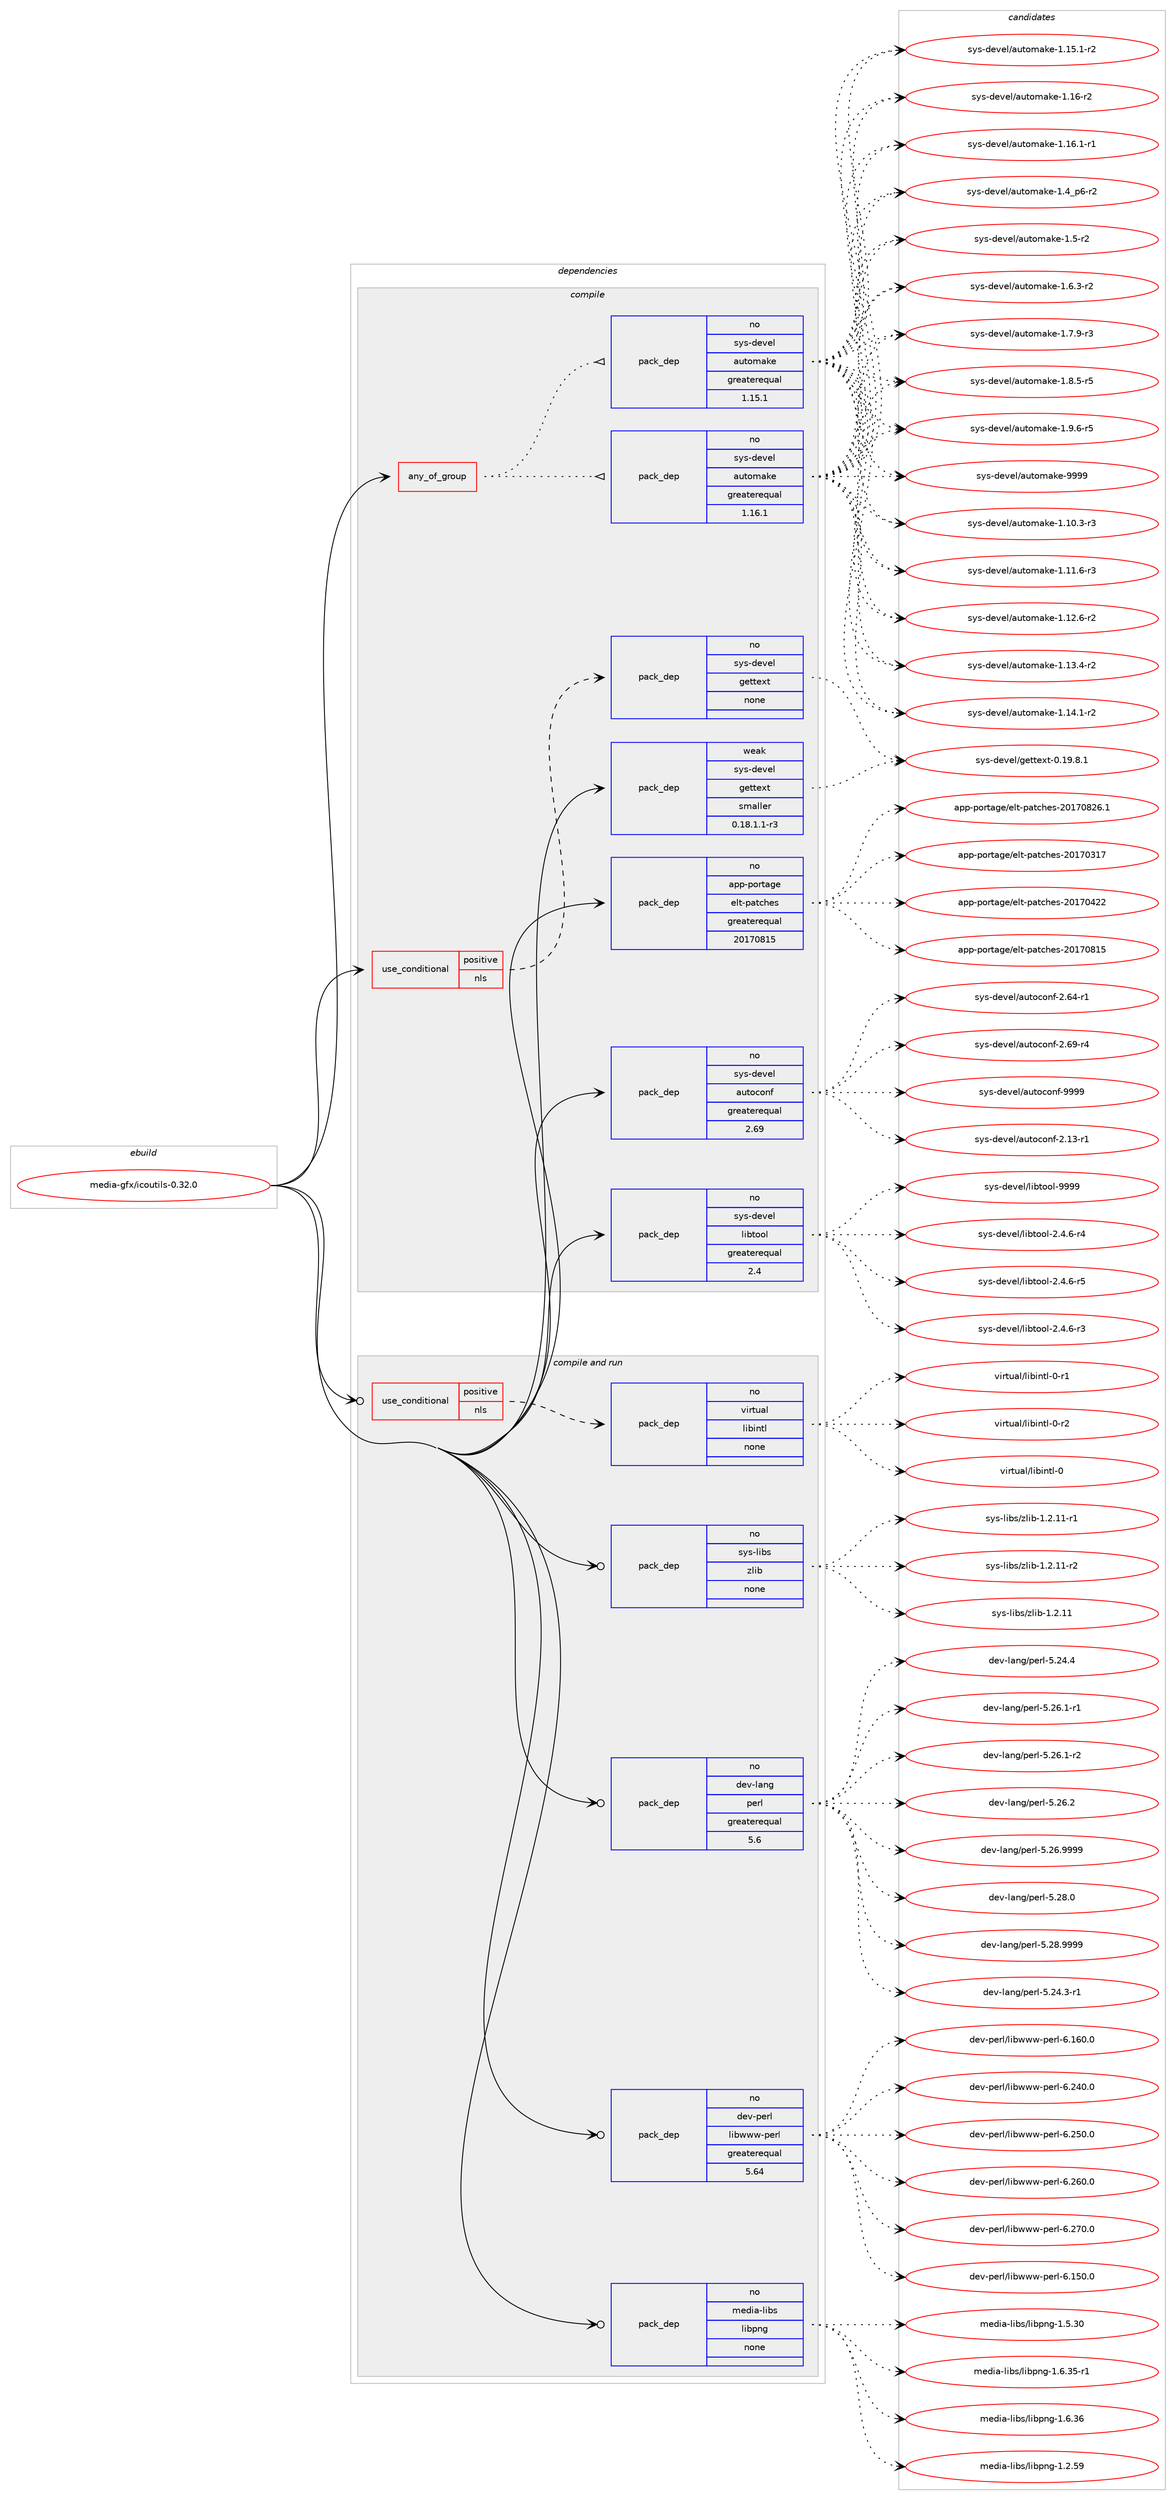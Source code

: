 digraph prolog {

# *************
# Graph options
# *************

newrank=true;
concentrate=true;
compound=true;
graph [rankdir=LR,fontname=Helvetica,fontsize=10,ranksep=1.5];#, ranksep=2.5, nodesep=0.2];
edge  [arrowhead=vee];
node  [fontname=Helvetica,fontsize=10];

# **********
# The ebuild
# **********

subgraph cluster_leftcol {
color=gray;
rank=same;
label=<<i>ebuild</i>>;
id [label="media-gfx/icoutils-0.32.0", color=red, width=4, href="../media-gfx/icoutils-0.32.0.svg"];
}

# ****************
# The dependencies
# ****************

subgraph cluster_midcol {
color=gray;
label=<<i>dependencies</i>>;
subgraph cluster_compile {
fillcolor="#eeeeee";
style=filled;
label=<<i>compile</i>>;
subgraph any24903 {
dependency1605378 [label=<<TABLE BORDER="0" CELLBORDER="1" CELLSPACING="0" CELLPADDING="4"><TR><TD CELLPADDING="10">any_of_group</TD></TR></TABLE>>, shape=none, color=red];subgraph pack1146917 {
dependency1605379 [label=<<TABLE BORDER="0" CELLBORDER="1" CELLSPACING="0" CELLPADDING="4" WIDTH="220"><TR><TD ROWSPAN="6" CELLPADDING="30">pack_dep</TD></TR><TR><TD WIDTH="110">no</TD></TR><TR><TD>sys-devel</TD></TR><TR><TD>automake</TD></TR><TR><TD>greaterequal</TD></TR><TR><TD>1.16.1</TD></TR></TABLE>>, shape=none, color=blue];
}
dependency1605378:e -> dependency1605379:w [weight=20,style="dotted",arrowhead="oinv"];
subgraph pack1146918 {
dependency1605380 [label=<<TABLE BORDER="0" CELLBORDER="1" CELLSPACING="0" CELLPADDING="4" WIDTH="220"><TR><TD ROWSPAN="6" CELLPADDING="30">pack_dep</TD></TR><TR><TD WIDTH="110">no</TD></TR><TR><TD>sys-devel</TD></TR><TR><TD>automake</TD></TR><TR><TD>greaterequal</TD></TR><TR><TD>1.15.1</TD></TR></TABLE>>, shape=none, color=blue];
}
dependency1605378:e -> dependency1605380:w [weight=20,style="dotted",arrowhead="oinv"];
}
id:e -> dependency1605378:w [weight=20,style="solid",arrowhead="vee"];
subgraph cond432867 {
dependency1605381 [label=<<TABLE BORDER="0" CELLBORDER="1" CELLSPACING="0" CELLPADDING="4"><TR><TD ROWSPAN="3" CELLPADDING="10">use_conditional</TD></TR><TR><TD>positive</TD></TR><TR><TD>nls</TD></TR></TABLE>>, shape=none, color=red];
subgraph pack1146919 {
dependency1605382 [label=<<TABLE BORDER="0" CELLBORDER="1" CELLSPACING="0" CELLPADDING="4" WIDTH="220"><TR><TD ROWSPAN="6" CELLPADDING="30">pack_dep</TD></TR><TR><TD WIDTH="110">no</TD></TR><TR><TD>sys-devel</TD></TR><TR><TD>gettext</TD></TR><TR><TD>none</TD></TR><TR><TD></TD></TR></TABLE>>, shape=none, color=blue];
}
dependency1605381:e -> dependency1605382:w [weight=20,style="dashed",arrowhead="vee"];
}
id:e -> dependency1605381:w [weight=20,style="solid",arrowhead="vee"];
subgraph pack1146920 {
dependency1605383 [label=<<TABLE BORDER="0" CELLBORDER="1" CELLSPACING="0" CELLPADDING="4" WIDTH="220"><TR><TD ROWSPAN="6" CELLPADDING="30">pack_dep</TD></TR><TR><TD WIDTH="110">no</TD></TR><TR><TD>app-portage</TD></TR><TR><TD>elt-patches</TD></TR><TR><TD>greaterequal</TD></TR><TR><TD>20170815</TD></TR></TABLE>>, shape=none, color=blue];
}
id:e -> dependency1605383:w [weight=20,style="solid",arrowhead="vee"];
subgraph pack1146921 {
dependency1605384 [label=<<TABLE BORDER="0" CELLBORDER="1" CELLSPACING="0" CELLPADDING="4" WIDTH="220"><TR><TD ROWSPAN="6" CELLPADDING="30">pack_dep</TD></TR><TR><TD WIDTH="110">no</TD></TR><TR><TD>sys-devel</TD></TR><TR><TD>autoconf</TD></TR><TR><TD>greaterequal</TD></TR><TR><TD>2.69</TD></TR></TABLE>>, shape=none, color=blue];
}
id:e -> dependency1605384:w [weight=20,style="solid",arrowhead="vee"];
subgraph pack1146922 {
dependency1605385 [label=<<TABLE BORDER="0" CELLBORDER="1" CELLSPACING="0" CELLPADDING="4" WIDTH="220"><TR><TD ROWSPAN="6" CELLPADDING="30">pack_dep</TD></TR><TR><TD WIDTH="110">no</TD></TR><TR><TD>sys-devel</TD></TR><TR><TD>libtool</TD></TR><TR><TD>greaterequal</TD></TR><TR><TD>2.4</TD></TR></TABLE>>, shape=none, color=blue];
}
id:e -> dependency1605385:w [weight=20,style="solid",arrowhead="vee"];
subgraph pack1146923 {
dependency1605386 [label=<<TABLE BORDER="0" CELLBORDER="1" CELLSPACING="0" CELLPADDING="4" WIDTH="220"><TR><TD ROWSPAN="6" CELLPADDING="30">pack_dep</TD></TR><TR><TD WIDTH="110">weak</TD></TR><TR><TD>sys-devel</TD></TR><TR><TD>gettext</TD></TR><TR><TD>smaller</TD></TR><TR><TD>0.18.1.1-r3</TD></TR></TABLE>>, shape=none, color=blue];
}
id:e -> dependency1605386:w [weight=20,style="solid",arrowhead="vee"];
}
subgraph cluster_compileandrun {
fillcolor="#eeeeee";
style=filled;
label=<<i>compile and run</i>>;
subgraph cond432868 {
dependency1605387 [label=<<TABLE BORDER="0" CELLBORDER="1" CELLSPACING="0" CELLPADDING="4"><TR><TD ROWSPAN="3" CELLPADDING="10">use_conditional</TD></TR><TR><TD>positive</TD></TR><TR><TD>nls</TD></TR></TABLE>>, shape=none, color=red];
subgraph pack1146924 {
dependency1605388 [label=<<TABLE BORDER="0" CELLBORDER="1" CELLSPACING="0" CELLPADDING="4" WIDTH="220"><TR><TD ROWSPAN="6" CELLPADDING="30">pack_dep</TD></TR><TR><TD WIDTH="110">no</TD></TR><TR><TD>virtual</TD></TR><TR><TD>libintl</TD></TR><TR><TD>none</TD></TR><TR><TD></TD></TR></TABLE>>, shape=none, color=blue];
}
dependency1605387:e -> dependency1605388:w [weight=20,style="dashed",arrowhead="vee"];
}
id:e -> dependency1605387:w [weight=20,style="solid",arrowhead="odotvee"];
subgraph pack1146925 {
dependency1605389 [label=<<TABLE BORDER="0" CELLBORDER="1" CELLSPACING="0" CELLPADDING="4" WIDTH="220"><TR><TD ROWSPAN="6" CELLPADDING="30">pack_dep</TD></TR><TR><TD WIDTH="110">no</TD></TR><TR><TD>dev-lang</TD></TR><TR><TD>perl</TD></TR><TR><TD>greaterequal</TD></TR><TR><TD>5.6</TD></TR></TABLE>>, shape=none, color=blue];
}
id:e -> dependency1605389:w [weight=20,style="solid",arrowhead="odotvee"];
subgraph pack1146926 {
dependency1605390 [label=<<TABLE BORDER="0" CELLBORDER="1" CELLSPACING="0" CELLPADDING="4" WIDTH="220"><TR><TD ROWSPAN="6" CELLPADDING="30">pack_dep</TD></TR><TR><TD WIDTH="110">no</TD></TR><TR><TD>dev-perl</TD></TR><TR><TD>libwww-perl</TD></TR><TR><TD>greaterequal</TD></TR><TR><TD>5.64</TD></TR></TABLE>>, shape=none, color=blue];
}
id:e -> dependency1605390:w [weight=20,style="solid",arrowhead="odotvee"];
subgraph pack1146927 {
dependency1605391 [label=<<TABLE BORDER="0" CELLBORDER="1" CELLSPACING="0" CELLPADDING="4" WIDTH="220"><TR><TD ROWSPAN="6" CELLPADDING="30">pack_dep</TD></TR><TR><TD WIDTH="110">no</TD></TR><TR><TD>media-libs</TD></TR><TR><TD>libpng</TD></TR><TR><TD>none</TD></TR><TR><TD></TD></TR></TABLE>>, shape=none, color=blue];
}
id:e -> dependency1605391:w [weight=20,style="solid",arrowhead="odotvee"];
subgraph pack1146928 {
dependency1605392 [label=<<TABLE BORDER="0" CELLBORDER="1" CELLSPACING="0" CELLPADDING="4" WIDTH="220"><TR><TD ROWSPAN="6" CELLPADDING="30">pack_dep</TD></TR><TR><TD WIDTH="110">no</TD></TR><TR><TD>sys-libs</TD></TR><TR><TD>zlib</TD></TR><TR><TD>none</TD></TR><TR><TD></TD></TR></TABLE>>, shape=none, color=blue];
}
id:e -> dependency1605392:w [weight=20,style="solid",arrowhead="odotvee"];
}
subgraph cluster_run {
fillcolor="#eeeeee";
style=filled;
label=<<i>run</i>>;
}
}

# **************
# The candidates
# **************

subgraph cluster_choices {
rank=same;
color=gray;
label=<<i>candidates</i>>;

subgraph choice1146917 {
color=black;
nodesep=1;
choice11512111545100101118101108479711711611110997107101454946494846514511451 [label="sys-devel/automake-1.10.3-r3", color=red, width=4,href="../sys-devel/automake-1.10.3-r3.svg"];
choice11512111545100101118101108479711711611110997107101454946494946544511451 [label="sys-devel/automake-1.11.6-r3", color=red, width=4,href="../sys-devel/automake-1.11.6-r3.svg"];
choice11512111545100101118101108479711711611110997107101454946495046544511450 [label="sys-devel/automake-1.12.6-r2", color=red, width=4,href="../sys-devel/automake-1.12.6-r2.svg"];
choice11512111545100101118101108479711711611110997107101454946495146524511450 [label="sys-devel/automake-1.13.4-r2", color=red, width=4,href="../sys-devel/automake-1.13.4-r2.svg"];
choice11512111545100101118101108479711711611110997107101454946495246494511450 [label="sys-devel/automake-1.14.1-r2", color=red, width=4,href="../sys-devel/automake-1.14.1-r2.svg"];
choice11512111545100101118101108479711711611110997107101454946495346494511450 [label="sys-devel/automake-1.15.1-r2", color=red, width=4,href="../sys-devel/automake-1.15.1-r2.svg"];
choice1151211154510010111810110847971171161111099710710145494649544511450 [label="sys-devel/automake-1.16-r2", color=red, width=4,href="../sys-devel/automake-1.16-r2.svg"];
choice11512111545100101118101108479711711611110997107101454946495446494511449 [label="sys-devel/automake-1.16.1-r1", color=red, width=4,href="../sys-devel/automake-1.16.1-r1.svg"];
choice115121115451001011181011084797117116111109971071014549465295112544511450 [label="sys-devel/automake-1.4_p6-r2", color=red, width=4,href="../sys-devel/automake-1.4_p6-r2.svg"];
choice11512111545100101118101108479711711611110997107101454946534511450 [label="sys-devel/automake-1.5-r2", color=red, width=4,href="../sys-devel/automake-1.5-r2.svg"];
choice115121115451001011181011084797117116111109971071014549465446514511450 [label="sys-devel/automake-1.6.3-r2", color=red, width=4,href="../sys-devel/automake-1.6.3-r2.svg"];
choice115121115451001011181011084797117116111109971071014549465546574511451 [label="sys-devel/automake-1.7.9-r3", color=red, width=4,href="../sys-devel/automake-1.7.9-r3.svg"];
choice115121115451001011181011084797117116111109971071014549465646534511453 [label="sys-devel/automake-1.8.5-r5", color=red, width=4,href="../sys-devel/automake-1.8.5-r5.svg"];
choice115121115451001011181011084797117116111109971071014549465746544511453 [label="sys-devel/automake-1.9.6-r5", color=red, width=4,href="../sys-devel/automake-1.9.6-r5.svg"];
choice115121115451001011181011084797117116111109971071014557575757 [label="sys-devel/automake-9999", color=red, width=4,href="../sys-devel/automake-9999.svg"];
dependency1605379:e -> choice11512111545100101118101108479711711611110997107101454946494846514511451:w [style=dotted,weight="100"];
dependency1605379:e -> choice11512111545100101118101108479711711611110997107101454946494946544511451:w [style=dotted,weight="100"];
dependency1605379:e -> choice11512111545100101118101108479711711611110997107101454946495046544511450:w [style=dotted,weight="100"];
dependency1605379:e -> choice11512111545100101118101108479711711611110997107101454946495146524511450:w [style=dotted,weight="100"];
dependency1605379:e -> choice11512111545100101118101108479711711611110997107101454946495246494511450:w [style=dotted,weight="100"];
dependency1605379:e -> choice11512111545100101118101108479711711611110997107101454946495346494511450:w [style=dotted,weight="100"];
dependency1605379:e -> choice1151211154510010111810110847971171161111099710710145494649544511450:w [style=dotted,weight="100"];
dependency1605379:e -> choice11512111545100101118101108479711711611110997107101454946495446494511449:w [style=dotted,weight="100"];
dependency1605379:e -> choice115121115451001011181011084797117116111109971071014549465295112544511450:w [style=dotted,weight="100"];
dependency1605379:e -> choice11512111545100101118101108479711711611110997107101454946534511450:w [style=dotted,weight="100"];
dependency1605379:e -> choice115121115451001011181011084797117116111109971071014549465446514511450:w [style=dotted,weight="100"];
dependency1605379:e -> choice115121115451001011181011084797117116111109971071014549465546574511451:w [style=dotted,weight="100"];
dependency1605379:e -> choice115121115451001011181011084797117116111109971071014549465646534511453:w [style=dotted,weight="100"];
dependency1605379:e -> choice115121115451001011181011084797117116111109971071014549465746544511453:w [style=dotted,weight="100"];
dependency1605379:e -> choice115121115451001011181011084797117116111109971071014557575757:w [style=dotted,weight="100"];
}
subgraph choice1146918 {
color=black;
nodesep=1;
choice11512111545100101118101108479711711611110997107101454946494846514511451 [label="sys-devel/automake-1.10.3-r3", color=red, width=4,href="../sys-devel/automake-1.10.3-r3.svg"];
choice11512111545100101118101108479711711611110997107101454946494946544511451 [label="sys-devel/automake-1.11.6-r3", color=red, width=4,href="../sys-devel/automake-1.11.6-r3.svg"];
choice11512111545100101118101108479711711611110997107101454946495046544511450 [label="sys-devel/automake-1.12.6-r2", color=red, width=4,href="../sys-devel/automake-1.12.6-r2.svg"];
choice11512111545100101118101108479711711611110997107101454946495146524511450 [label="sys-devel/automake-1.13.4-r2", color=red, width=4,href="../sys-devel/automake-1.13.4-r2.svg"];
choice11512111545100101118101108479711711611110997107101454946495246494511450 [label="sys-devel/automake-1.14.1-r2", color=red, width=4,href="../sys-devel/automake-1.14.1-r2.svg"];
choice11512111545100101118101108479711711611110997107101454946495346494511450 [label="sys-devel/automake-1.15.1-r2", color=red, width=4,href="../sys-devel/automake-1.15.1-r2.svg"];
choice1151211154510010111810110847971171161111099710710145494649544511450 [label="sys-devel/automake-1.16-r2", color=red, width=4,href="../sys-devel/automake-1.16-r2.svg"];
choice11512111545100101118101108479711711611110997107101454946495446494511449 [label="sys-devel/automake-1.16.1-r1", color=red, width=4,href="../sys-devel/automake-1.16.1-r1.svg"];
choice115121115451001011181011084797117116111109971071014549465295112544511450 [label="sys-devel/automake-1.4_p6-r2", color=red, width=4,href="../sys-devel/automake-1.4_p6-r2.svg"];
choice11512111545100101118101108479711711611110997107101454946534511450 [label="sys-devel/automake-1.5-r2", color=red, width=4,href="../sys-devel/automake-1.5-r2.svg"];
choice115121115451001011181011084797117116111109971071014549465446514511450 [label="sys-devel/automake-1.6.3-r2", color=red, width=4,href="../sys-devel/automake-1.6.3-r2.svg"];
choice115121115451001011181011084797117116111109971071014549465546574511451 [label="sys-devel/automake-1.7.9-r3", color=red, width=4,href="../sys-devel/automake-1.7.9-r3.svg"];
choice115121115451001011181011084797117116111109971071014549465646534511453 [label="sys-devel/automake-1.8.5-r5", color=red, width=4,href="../sys-devel/automake-1.8.5-r5.svg"];
choice115121115451001011181011084797117116111109971071014549465746544511453 [label="sys-devel/automake-1.9.6-r5", color=red, width=4,href="../sys-devel/automake-1.9.6-r5.svg"];
choice115121115451001011181011084797117116111109971071014557575757 [label="sys-devel/automake-9999", color=red, width=4,href="../sys-devel/automake-9999.svg"];
dependency1605380:e -> choice11512111545100101118101108479711711611110997107101454946494846514511451:w [style=dotted,weight="100"];
dependency1605380:e -> choice11512111545100101118101108479711711611110997107101454946494946544511451:w [style=dotted,weight="100"];
dependency1605380:e -> choice11512111545100101118101108479711711611110997107101454946495046544511450:w [style=dotted,weight="100"];
dependency1605380:e -> choice11512111545100101118101108479711711611110997107101454946495146524511450:w [style=dotted,weight="100"];
dependency1605380:e -> choice11512111545100101118101108479711711611110997107101454946495246494511450:w [style=dotted,weight="100"];
dependency1605380:e -> choice11512111545100101118101108479711711611110997107101454946495346494511450:w [style=dotted,weight="100"];
dependency1605380:e -> choice1151211154510010111810110847971171161111099710710145494649544511450:w [style=dotted,weight="100"];
dependency1605380:e -> choice11512111545100101118101108479711711611110997107101454946495446494511449:w [style=dotted,weight="100"];
dependency1605380:e -> choice115121115451001011181011084797117116111109971071014549465295112544511450:w [style=dotted,weight="100"];
dependency1605380:e -> choice11512111545100101118101108479711711611110997107101454946534511450:w [style=dotted,weight="100"];
dependency1605380:e -> choice115121115451001011181011084797117116111109971071014549465446514511450:w [style=dotted,weight="100"];
dependency1605380:e -> choice115121115451001011181011084797117116111109971071014549465546574511451:w [style=dotted,weight="100"];
dependency1605380:e -> choice115121115451001011181011084797117116111109971071014549465646534511453:w [style=dotted,weight="100"];
dependency1605380:e -> choice115121115451001011181011084797117116111109971071014549465746544511453:w [style=dotted,weight="100"];
dependency1605380:e -> choice115121115451001011181011084797117116111109971071014557575757:w [style=dotted,weight="100"];
}
subgraph choice1146919 {
color=black;
nodesep=1;
choice1151211154510010111810110847103101116116101120116454846495746564649 [label="sys-devel/gettext-0.19.8.1", color=red, width=4,href="../sys-devel/gettext-0.19.8.1.svg"];
dependency1605382:e -> choice1151211154510010111810110847103101116116101120116454846495746564649:w [style=dotted,weight="100"];
}
subgraph choice1146920 {
color=black;
nodesep=1;
choice97112112451121111141169710310147101108116451129711699104101115455048495548514955 [label="app-portage/elt-patches-20170317", color=red, width=4,href="../app-portage/elt-patches-20170317.svg"];
choice97112112451121111141169710310147101108116451129711699104101115455048495548525050 [label="app-portage/elt-patches-20170422", color=red, width=4,href="../app-portage/elt-patches-20170422.svg"];
choice97112112451121111141169710310147101108116451129711699104101115455048495548564953 [label="app-portage/elt-patches-20170815", color=red, width=4,href="../app-portage/elt-patches-20170815.svg"];
choice971121124511211111411697103101471011081164511297116991041011154550484955485650544649 [label="app-portage/elt-patches-20170826.1", color=red, width=4,href="../app-portage/elt-patches-20170826.1.svg"];
dependency1605383:e -> choice97112112451121111141169710310147101108116451129711699104101115455048495548514955:w [style=dotted,weight="100"];
dependency1605383:e -> choice97112112451121111141169710310147101108116451129711699104101115455048495548525050:w [style=dotted,weight="100"];
dependency1605383:e -> choice97112112451121111141169710310147101108116451129711699104101115455048495548564953:w [style=dotted,weight="100"];
dependency1605383:e -> choice971121124511211111411697103101471011081164511297116991041011154550484955485650544649:w [style=dotted,weight="100"];
}
subgraph choice1146921 {
color=black;
nodesep=1;
choice1151211154510010111810110847971171161119911111010245504649514511449 [label="sys-devel/autoconf-2.13-r1", color=red, width=4,href="../sys-devel/autoconf-2.13-r1.svg"];
choice1151211154510010111810110847971171161119911111010245504654524511449 [label="sys-devel/autoconf-2.64-r1", color=red, width=4,href="../sys-devel/autoconf-2.64-r1.svg"];
choice1151211154510010111810110847971171161119911111010245504654574511452 [label="sys-devel/autoconf-2.69-r4", color=red, width=4,href="../sys-devel/autoconf-2.69-r4.svg"];
choice115121115451001011181011084797117116111991111101024557575757 [label="sys-devel/autoconf-9999", color=red, width=4,href="../sys-devel/autoconf-9999.svg"];
dependency1605384:e -> choice1151211154510010111810110847971171161119911111010245504649514511449:w [style=dotted,weight="100"];
dependency1605384:e -> choice1151211154510010111810110847971171161119911111010245504654524511449:w [style=dotted,weight="100"];
dependency1605384:e -> choice1151211154510010111810110847971171161119911111010245504654574511452:w [style=dotted,weight="100"];
dependency1605384:e -> choice115121115451001011181011084797117116111991111101024557575757:w [style=dotted,weight="100"];
}
subgraph choice1146922 {
color=black;
nodesep=1;
choice1151211154510010111810110847108105981161111111084550465246544511451 [label="sys-devel/libtool-2.4.6-r3", color=red, width=4,href="../sys-devel/libtool-2.4.6-r3.svg"];
choice1151211154510010111810110847108105981161111111084550465246544511452 [label="sys-devel/libtool-2.4.6-r4", color=red, width=4,href="../sys-devel/libtool-2.4.6-r4.svg"];
choice1151211154510010111810110847108105981161111111084550465246544511453 [label="sys-devel/libtool-2.4.6-r5", color=red, width=4,href="../sys-devel/libtool-2.4.6-r5.svg"];
choice1151211154510010111810110847108105981161111111084557575757 [label="sys-devel/libtool-9999", color=red, width=4,href="../sys-devel/libtool-9999.svg"];
dependency1605385:e -> choice1151211154510010111810110847108105981161111111084550465246544511451:w [style=dotted,weight="100"];
dependency1605385:e -> choice1151211154510010111810110847108105981161111111084550465246544511452:w [style=dotted,weight="100"];
dependency1605385:e -> choice1151211154510010111810110847108105981161111111084550465246544511453:w [style=dotted,weight="100"];
dependency1605385:e -> choice1151211154510010111810110847108105981161111111084557575757:w [style=dotted,weight="100"];
}
subgraph choice1146923 {
color=black;
nodesep=1;
choice1151211154510010111810110847103101116116101120116454846495746564649 [label="sys-devel/gettext-0.19.8.1", color=red, width=4,href="../sys-devel/gettext-0.19.8.1.svg"];
dependency1605386:e -> choice1151211154510010111810110847103101116116101120116454846495746564649:w [style=dotted,weight="100"];
}
subgraph choice1146924 {
color=black;
nodesep=1;
choice1181051141161179710847108105981051101161084548 [label="virtual/libintl-0", color=red, width=4,href="../virtual/libintl-0.svg"];
choice11810511411611797108471081059810511011610845484511449 [label="virtual/libintl-0-r1", color=red, width=4,href="../virtual/libintl-0-r1.svg"];
choice11810511411611797108471081059810511011610845484511450 [label="virtual/libintl-0-r2", color=red, width=4,href="../virtual/libintl-0-r2.svg"];
dependency1605388:e -> choice1181051141161179710847108105981051101161084548:w [style=dotted,weight="100"];
dependency1605388:e -> choice11810511411611797108471081059810511011610845484511449:w [style=dotted,weight="100"];
dependency1605388:e -> choice11810511411611797108471081059810511011610845484511450:w [style=dotted,weight="100"];
}
subgraph choice1146925 {
color=black;
nodesep=1;
choice100101118451089711010347112101114108455346505246514511449 [label="dev-lang/perl-5.24.3-r1", color=red, width=4,href="../dev-lang/perl-5.24.3-r1.svg"];
choice10010111845108971101034711210111410845534650524652 [label="dev-lang/perl-5.24.4", color=red, width=4,href="../dev-lang/perl-5.24.4.svg"];
choice100101118451089711010347112101114108455346505446494511449 [label="dev-lang/perl-5.26.1-r1", color=red, width=4,href="../dev-lang/perl-5.26.1-r1.svg"];
choice100101118451089711010347112101114108455346505446494511450 [label="dev-lang/perl-5.26.1-r2", color=red, width=4,href="../dev-lang/perl-5.26.1-r2.svg"];
choice10010111845108971101034711210111410845534650544650 [label="dev-lang/perl-5.26.2", color=red, width=4,href="../dev-lang/perl-5.26.2.svg"];
choice10010111845108971101034711210111410845534650544657575757 [label="dev-lang/perl-5.26.9999", color=red, width=4,href="../dev-lang/perl-5.26.9999.svg"];
choice10010111845108971101034711210111410845534650564648 [label="dev-lang/perl-5.28.0", color=red, width=4,href="../dev-lang/perl-5.28.0.svg"];
choice10010111845108971101034711210111410845534650564657575757 [label="dev-lang/perl-5.28.9999", color=red, width=4,href="../dev-lang/perl-5.28.9999.svg"];
dependency1605389:e -> choice100101118451089711010347112101114108455346505246514511449:w [style=dotted,weight="100"];
dependency1605389:e -> choice10010111845108971101034711210111410845534650524652:w [style=dotted,weight="100"];
dependency1605389:e -> choice100101118451089711010347112101114108455346505446494511449:w [style=dotted,weight="100"];
dependency1605389:e -> choice100101118451089711010347112101114108455346505446494511450:w [style=dotted,weight="100"];
dependency1605389:e -> choice10010111845108971101034711210111410845534650544650:w [style=dotted,weight="100"];
dependency1605389:e -> choice10010111845108971101034711210111410845534650544657575757:w [style=dotted,weight="100"];
dependency1605389:e -> choice10010111845108971101034711210111410845534650564648:w [style=dotted,weight="100"];
dependency1605389:e -> choice10010111845108971101034711210111410845534650564657575757:w [style=dotted,weight="100"];
}
subgraph choice1146926 {
color=black;
nodesep=1;
choice100101118451121011141084710810598119119119451121011141084554464953484648 [label="dev-perl/libwww-perl-6.150.0", color=red, width=4,href="../dev-perl/libwww-perl-6.150.0.svg"];
choice100101118451121011141084710810598119119119451121011141084554464954484648 [label="dev-perl/libwww-perl-6.160.0", color=red, width=4,href="../dev-perl/libwww-perl-6.160.0.svg"];
choice100101118451121011141084710810598119119119451121011141084554465052484648 [label="dev-perl/libwww-perl-6.240.0", color=red, width=4,href="../dev-perl/libwww-perl-6.240.0.svg"];
choice100101118451121011141084710810598119119119451121011141084554465053484648 [label="dev-perl/libwww-perl-6.250.0", color=red, width=4,href="../dev-perl/libwww-perl-6.250.0.svg"];
choice100101118451121011141084710810598119119119451121011141084554465054484648 [label="dev-perl/libwww-perl-6.260.0", color=red, width=4,href="../dev-perl/libwww-perl-6.260.0.svg"];
choice100101118451121011141084710810598119119119451121011141084554465055484648 [label="dev-perl/libwww-perl-6.270.0", color=red, width=4,href="../dev-perl/libwww-perl-6.270.0.svg"];
dependency1605390:e -> choice100101118451121011141084710810598119119119451121011141084554464953484648:w [style=dotted,weight="100"];
dependency1605390:e -> choice100101118451121011141084710810598119119119451121011141084554464954484648:w [style=dotted,weight="100"];
dependency1605390:e -> choice100101118451121011141084710810598119119119451121011141084554465052484648:w [style=dotted,weight="100"];
dependency1605390:e -> choice100101118451121011141084710810598119119119451121011141084554465053484648:w [style=dotted,weight="100"];
dependency1605390:e -> choice100101118451121011141084710810598119119119451121011141084554465054484648:w [style=dotted,weight="100"];
dependency1605390:e -> choice100101118451121011141084710810598119119119451121011141084554465055484648:w [style=dotted,weight="100"];
}
subgraph choice1146927 {
color=black;
nodesep=1;
choice109101100105974510810598115471081059811211010345494650465357 [label="media-libs/libpng-1.2.59", color=red, width=4,href="../media-libs/libpng-1.2.59.svg"];
choice109101100105974510810598115471081059811211010345494653465148 [label="media-libs/libpng-1.5.30", color=red, width=4,href="../media-libs/libpng-1.5.30.svg"];
choice1091011001059745108105981154710810598112110103454946544651534511449 [label="media-libs/libpng-1.6.35-r1", color=red, width=4,href="../media-libs/libpng-1.6.35-r1.svg"];
choice109101100105974510810598115471081059811211010345494654465154 [label="media-libs/libpng-1.6.36", color=red, width=4,href="../media-libs/libpng-1.6.36.svg"];
dependency1605391:e -> choice109101100105974510810598115471081059811211010345494650465357:w [style=dotted,weight="100"];
dependency1605391:e -> choice109101100105974510810598115471081059811211010345494653465148:w [style=dotted,weight="100"];
dependency1605391:e -> choice1091011001059745108105981154710810598112110103454946544651534511449:w [style=dotted,weight="100"];
dependency1605391:e -> choice109101100105974510810598115471081059811211010345494654465154:w [style=dotted,weight="100"];
}
subgraph choice1146928 {
color=black;
nodesep=1;
choice1151211154510810598115471221081059845494650464949 [label="sys-libs/zlib-1.2.11", color=red, width=4,href="../sys-libs/zlib-1.2.11.svg"];
choice11512111545108105981154712210810598454946504649494511449 [label="sys-libs/zlib-1.2.11-r1", color=red, width=4,href="../sys-libs/zlib-1.2.11-r1.svg"];
choice11512111545108105981154712210810598454946504649494511450 [label="sys-libs/zlib-1.2.11-r2", color=red, width=4,href="../sys-libs/zlib-1.2.11-r2.svg"];
dependency1605392:e -> choice1151211154510810598115471221081059845494650464949:w [style=dotted,weight="100"];
dependency1605392:e -> choice11512111545108105981154712210810598454946504649494511449:w [style=dotted,weight="100"];
dependency1605392:e -> choice11512111545108105981154712210810598454946504649494511450:w [style=dotted,weight="100"];
}
}

}
